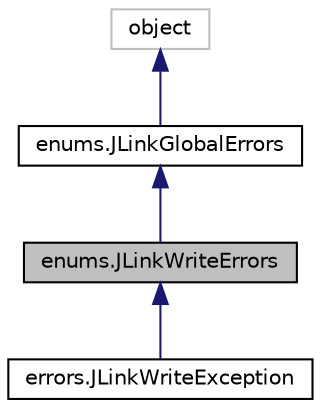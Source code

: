 digraph "enums.JLinkWriteErrors"
{
 // LATEX_PDF_SIZE
  edge [fontname="Helvetica",fontsize="10",labelfontname="Helvetica",labelfontsize="10"];
  node [fontname="Helvetica",fontsize="10",shape=record];
  Node1 [label="enums.JLinkWriteErrors",height=0.2,width=0.4,color="black", fillcolor="grey75", style="filled", fontcolor="black",tooltip=" "];
  Node2 -> Node1 [dir="back",color="midnightblue",fontsize="10",style="solid",fontname="Helvetica"];
  Node2 [label="enums.JLinkGlobalErrors",height=0.2,width=0.4,color="black", fillcolor="white", style="filled",URL="$classenums_1_1JLinkGlobalErrors.html",tooltip=" "];
  Node3 -> Node2 [dir="back",color="midnightblue",fontsize="10",style="solid",fontname="Helvetica"];
  Node3 [label="object",height=0.2,width=0.4,color="grey75", fillcolor="white", style="filled",tooltip=" "];
  Node1 -> Node4 [dir="back",color="midnightblue",fontsize="10",style="solid",fontname="Helvetica"];
  Node4 [label="errors.JLinkWriteException",height=0.2,width=0.4,color="black", fillcolor="white", style="filled",URL="$classerrors_1_1JLinkWriteException.html",tooltip=" "];
}
